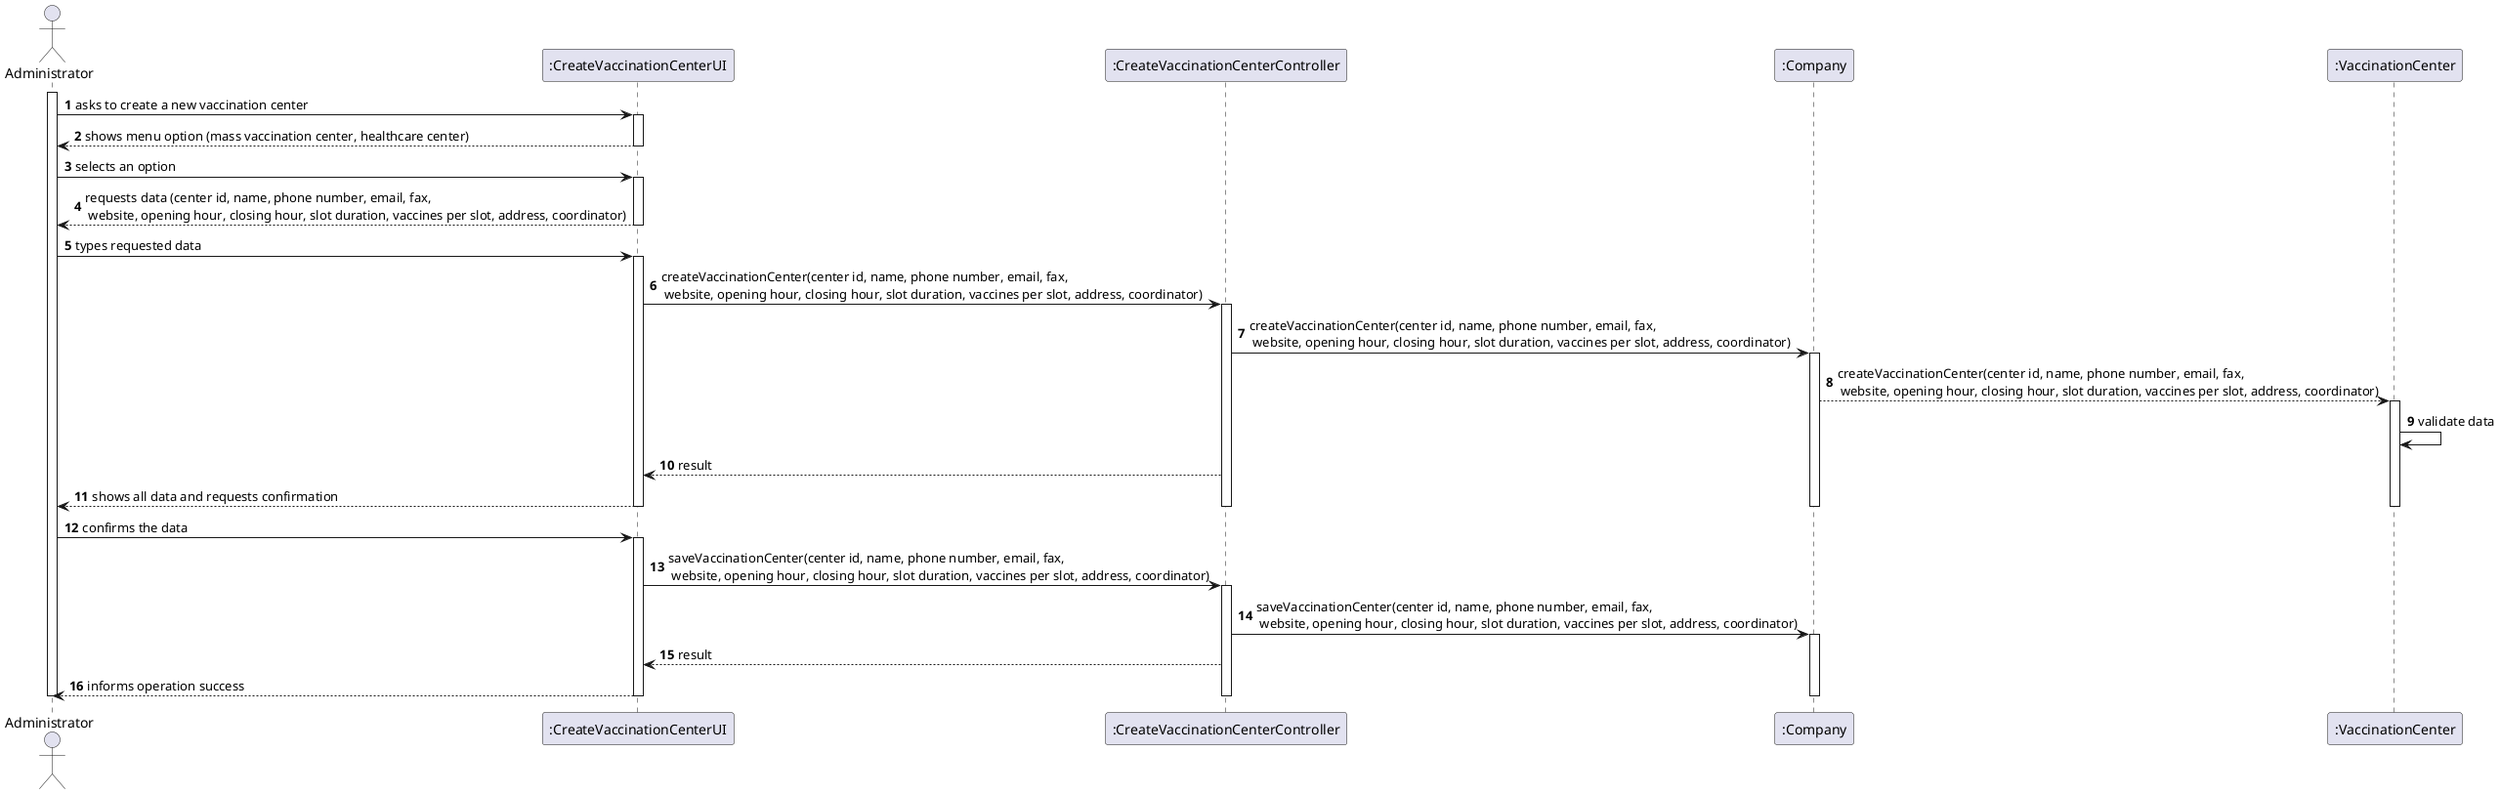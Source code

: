 @startuml
autonumber

actor "Administrator" as A

participant ":CreateVaccinationCenterUI" as UI
participant ":CreateVaccinationCenterController" as CTRL
participant ":Company" as C
participant ":VaccinationCenter" as V

activate A
A -> UI : asks to create a new vaccination center
activate UI
UI --> A : shows menu option (mass vaccination center, healthcare center)
deactivate UI

A -> UI : selects an option
activate UI
UI --> A : requests data (center id, name, phone number, email, fax,\n website, opening hour, closing hour, slot duration, vaccines per slot, address, coordinator)
deactivate UI

A -> UI : types requested data
activate UI

UI -> CTRL : createVaccinationCenter(center id, name, phone number, email, fax,\n website, opening hour, closing hour, slot duration, vaccines per slot, address, coordinator)
activate CTRL

CTRL -> C : createVaccinationCenter(center id, name, phone number, email, fax,\n website, opening hour, closing hour, slot duration, vaccines per slot, address, coordinator)
activate C
C --> V : createVaccinationCenter(center id, name, phone number, email, fax,\n website, opening hour, closing hour, slot duration, vaccines per slot, address, coordinator)
activate V
V -> V :  validate data

CTRL --> UI : result

UI --> A: shows all data and requests confirmation

deactivate V
deactivate C
deactivate CTRL
deactivate UI

A -> UI : confirms the data
activate UI
UI -> CTRL : saveVaccinationCenter(center id, name, phone number, email, fax,\n website, opening hour, closing hour, slot duration, vaccines per slot, address, coordinator)
activate CTRL
CTRL -> C : saveVaccinationCenter(center id, name, phone number, email, fax,\n website, opening hour, closing hour, slot duration, vaccines per slot, address, coordinator)
activate C

CTRL --> UI: result

UI --> A : informs operation success

deactivate C
deactivate CTRL
deactivate UI
deactivate A

@enduml